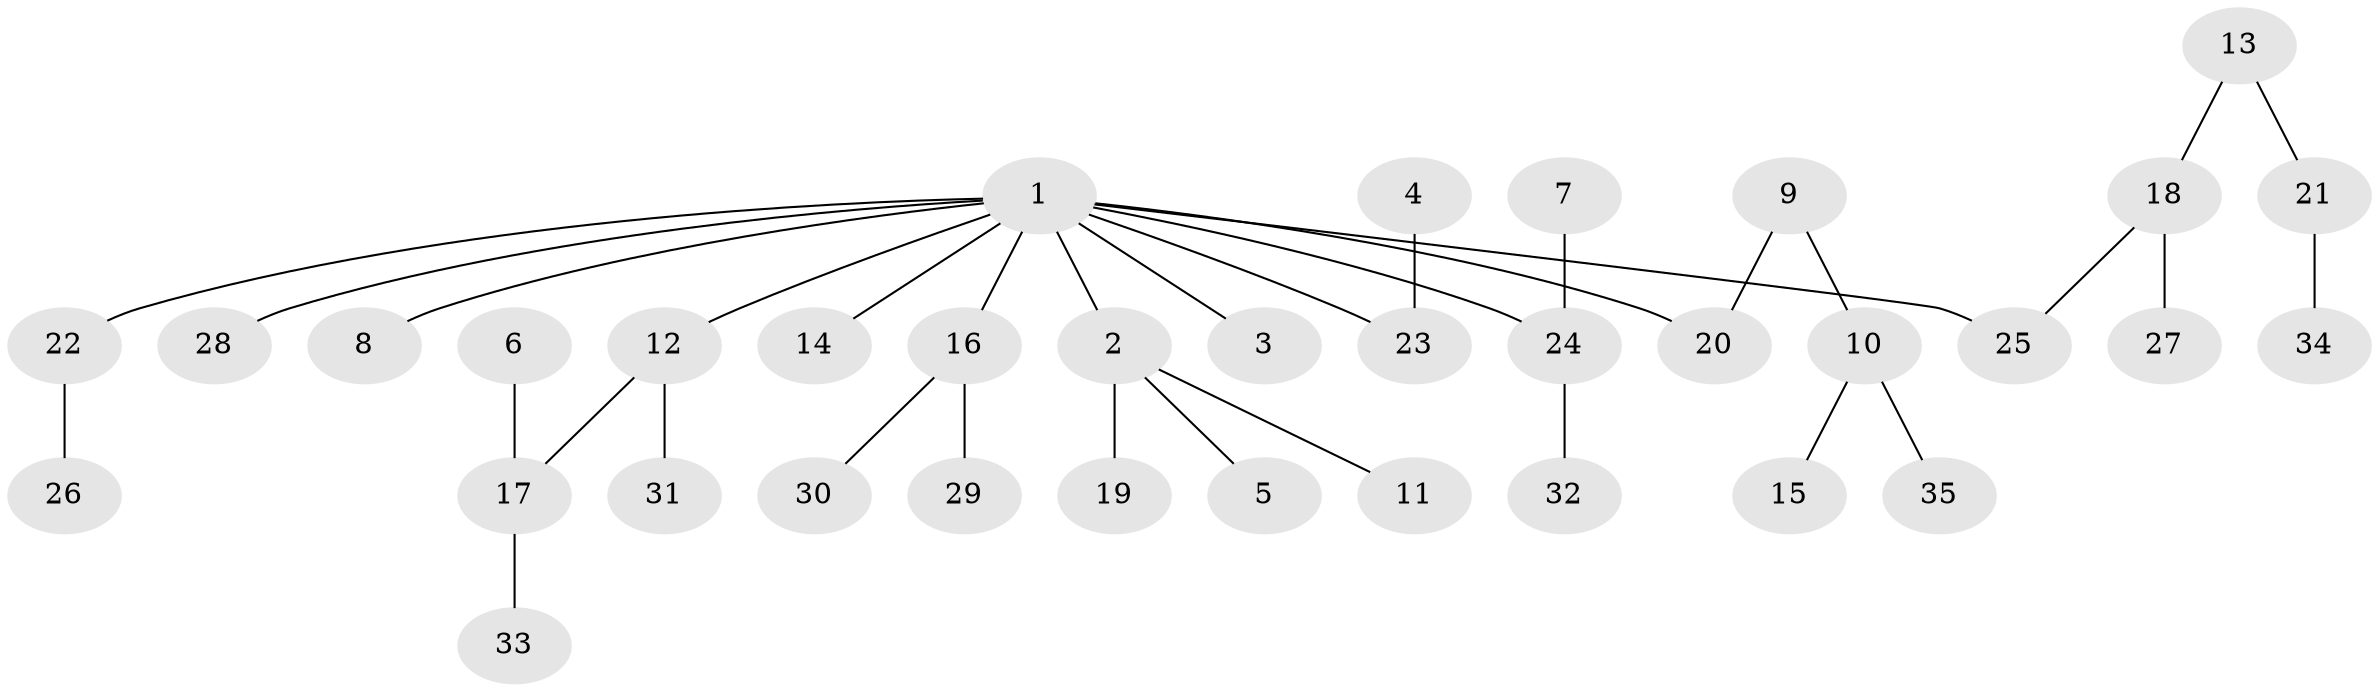 // original degree distribution, {6: 0.028985507246376812, 4: 0.08695652173913043, 3: 0.14492753623188406, 2: 0.2753623188405797, 1: 0.463768115942029}
// Generated by graph-tools (version 1.1) at 2025/26/03/09/25 03:26:30]
// undirected, 35 vertices, 34 edges
graph export_dot {
graph [start="1"]
  node [color=gray90,style=filled];
  1;
  2;
  3;
  4;
  5;
  6;
  7;
  8;
  9;
  10;
  11;
  12;
  13;
  14;
  15;
  16;
  17;
  18;
  19;
  20;
  21;
  22;
  23;
  24;
  25;
  26;
  27;
  28;
  29;
  30;
  31;
  32;
  33;
  34;
  35;
  1 -- 2 [weight=1.0];
  1 -- 3 [weight=1.0];
  1 -- 8 [weight=1.0];
  1 -- 12 [weight=1.0];
  1 -- 14 [weight=1.0];
  1 -- 16 [weight=1.0];
  1 -- 20 [weight=1.0];
  1 -- 22 [weight=1.0];
  1 -- 23 [weight=1.0];
  1 -- 24 [weight=1.0];
  1 -- 25 [weight=1.0];
  1 -- 28 [weight=1.0];
  2 -- 5 [weight=1.0];
  2 -- 11 [weight=1.0];
  2 -- 19 [weight=1.0];
  4 -- 23 [weight=1.0];
  6 -- 17 [weight=1.0];
  7 -- 24 [weight=1.0];
  9 -- 10 [weight=1.0];
  9 -- 20 [weight=1.0];
  10 -- 15 [weight=1.0];
  10 -- 35 [weight=1.0];
  12 -- 17 [weight=1.0];
  12 -- 31 [weight=1.0];
  13 -- 18 [weight=1.0];
  13 -- 21 [weight=1.0];
  16 -- 29 [weight=1.0];
  16 -- 30 [weight=1.0];
  17 -- 33 [weight=1.0];
  18 -- 25 [weight=1.0];
  18 -- 27 [weight=1.0];
  21 -- 34 [weight=1.0];
  22 -- 26 [weight=1.0];
  24 -- 32 [weight=1.0];
}

